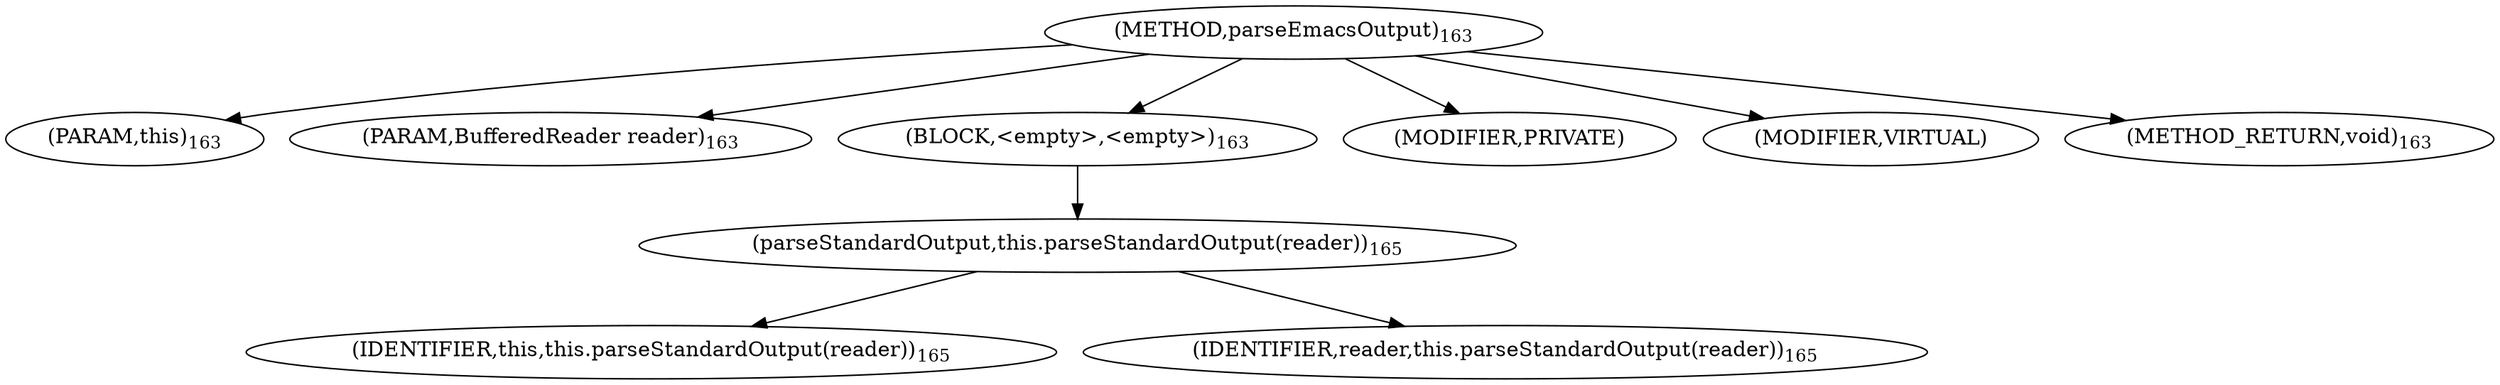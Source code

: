 digraph "parseEmacsOutput" {  
"208" [label = <(METHOD,parseEmacsOutput)<SUB>163</SUB>> ]
"18" [label = <(PARAM,this)<SUB>163</SUB>> ]
"209" [label = <(PARAM,BufferedReader reader)<SUB>163</SUB>> ]
"210" [label = <(BLOCK,&lt;empty&gt;,&lt;empty&gt;)<SUB>163</SUB>> ]
"211" [label = <(parseStandardOutput,this.parseStandardOutput(reader))<SUB>165</SUB>> ]
"17" [label = <(IDENTIFIER,this,this.parseStandardOutput(reader))<SUB>165</SUB>> ]
"212" [label = <(IDENTIFIER,reader,this.parseStandardOutput(reader))<SUB>165</SUB>> ]
"213" [label = <(MODIFIER,PRIVATE)> ]
"214" [label = <(MODIFIER,VIRTUAL)> ]
"215" [label = <(METHOD_RETURN,void)<SUB>163</SUB>> ]
  "208" -> "18" 
  "208" -> "209" 
  "208" -> "210" 
  "208" -> "213" 
  "208" -> "214" 
  "208" -> "215" 
  "210" -> "211" 
  "211" -> "17" 
  "211" -> "212" 
}
